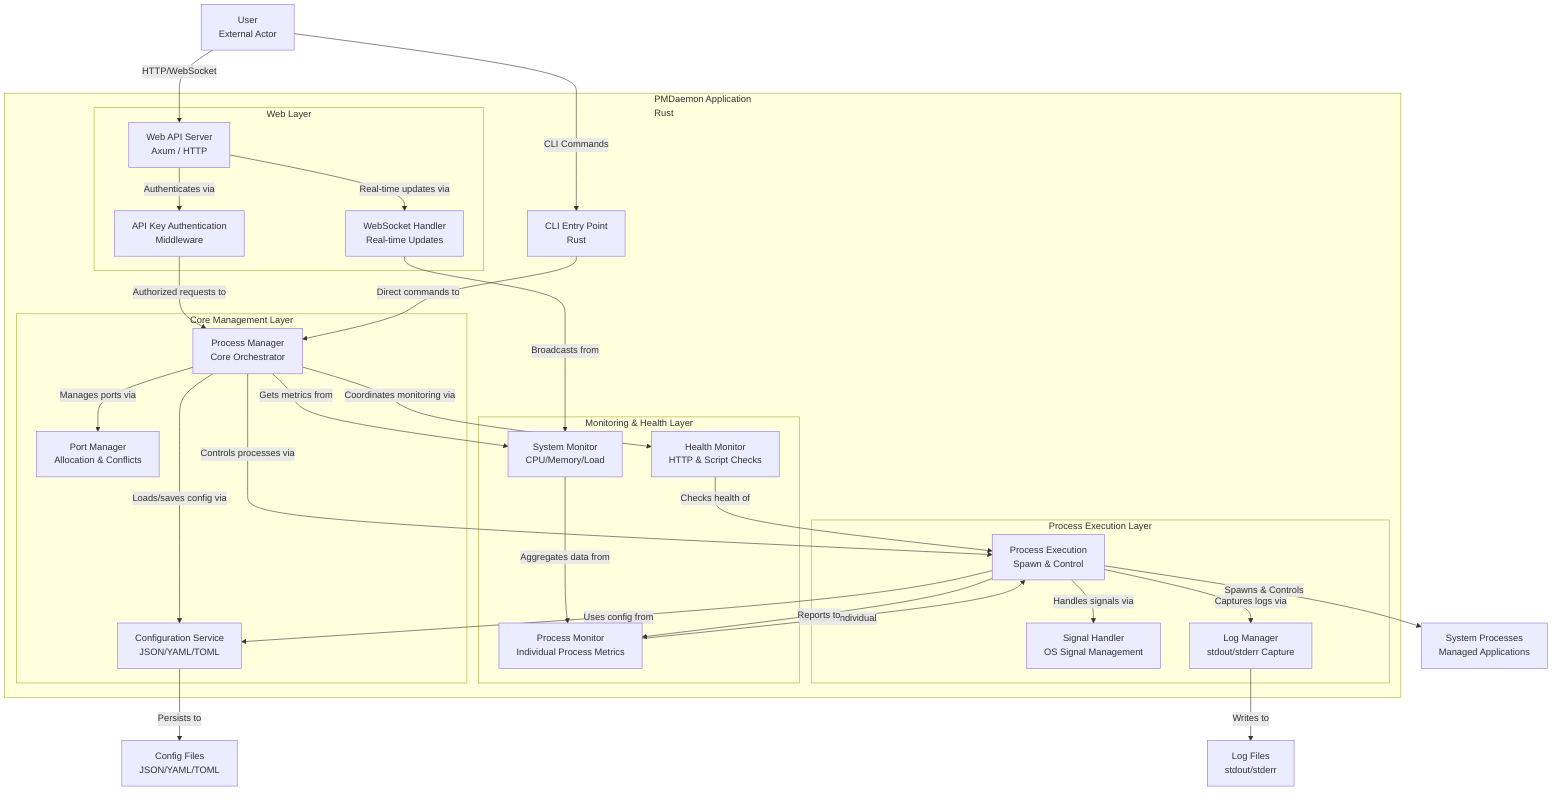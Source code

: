 graph TD

    User["User<br>External Actor"]
    subgraph PMDaemon["PMDaemon Application<br>Rust"]
        CLI["CLI Entry Point<br>Rust"]

        subgraph WebLayer["Web Layer"]
            WebAPI["Web API Server<br>Axum / HTTP"]
            Auth["API Key Authentication<br>Middleware"]
            WebSocket["WebSocket Handler<br>Real-time Updates"]
        end

        subgraph CoreLayer["Core Management Layer"]
            ProcessManager["Process Manager<br>Core Orchestrator"]
            PortManager["Port Manager<br>Allocation & Conflicts"]
            ConfigService["Configuration Service<br>JSON/YAML/TOML"]
        end

        subgraph MonitoringLayer["Monitoring & Health Layer"]
            HealthMonitor["Health Monitor<br>HTTP & Script Checks"]
            SystemMonitor["System Monitor<br>CPU/Memory/Load"]
            ProcessMonitor["Process Monitor<br>Individual Process Metrics"]
        end

        subgraph ProcessLayer["Process Execution Layer"]
            ProcessExecution["Process Execution<br>Spawn & Control"]
            SignalHandler["Signal Handler<br>OS Signal Management"]
            LogManager["Log Manager<br>stdout/stderr Capture"]
        end

        %% Web Layer Connections
        WebAPI -->|Authenticates via| Auth
        Auth -->|Authorized requests to| ProcessManager
        WebAPI -->|Real-time updates via| WebSocket
        WebSocket -->|Broadcasts from| SystemMonitor

        %% CLI Connections
        CLI -->|Direct commands to| ProcessManager

        %% Core Layer Connections
        ProcessManager -->|Manages ports via| PortManager
        ProcessManager -->|Loads/saves config via| ConfigService
        ProcessManager -->|Controls processes via| ProcessExecution
        ProcessManager -->|Coordinates monitoring via| HealthMonitor
        ProcessManager -->|Gets metrics from| SystemMonitor

        %% Monitoring Connections
        HealthMonitor -->|Checks health of| ProcessExecution
        ProcessMonitor -->|Monitors individual| ProcessExecution
        SystemMonitor -->|Aggregates data from| ProcessMonitor

        %% Process Layer Connections
        ProcessExecution -->|Handles signals via| SignalHandler
        ProcessExecution -->|Captures logs via| LogManager
        ProcessExecution -->|Uses config from| ConfigService
        ProcessExecution -->|Reports to| ProcessMonitor
    end

    %% External Connections
    User -->|CLI Commands| CLI
    User -->|HTTP/WebSocket| WebAPI

    %% External Systems
    ProcessExecution -->|Spawns & Controls| SystemProcesses["System Processes<br>Managed Applications"]
    ConfigService -->|Persists to| ConfigFiles["Config Files<br>JSON/YAML/TOML"]
    LogManager -->|Writes to| LogFiles["Log Files<br>stdout/stderr"]